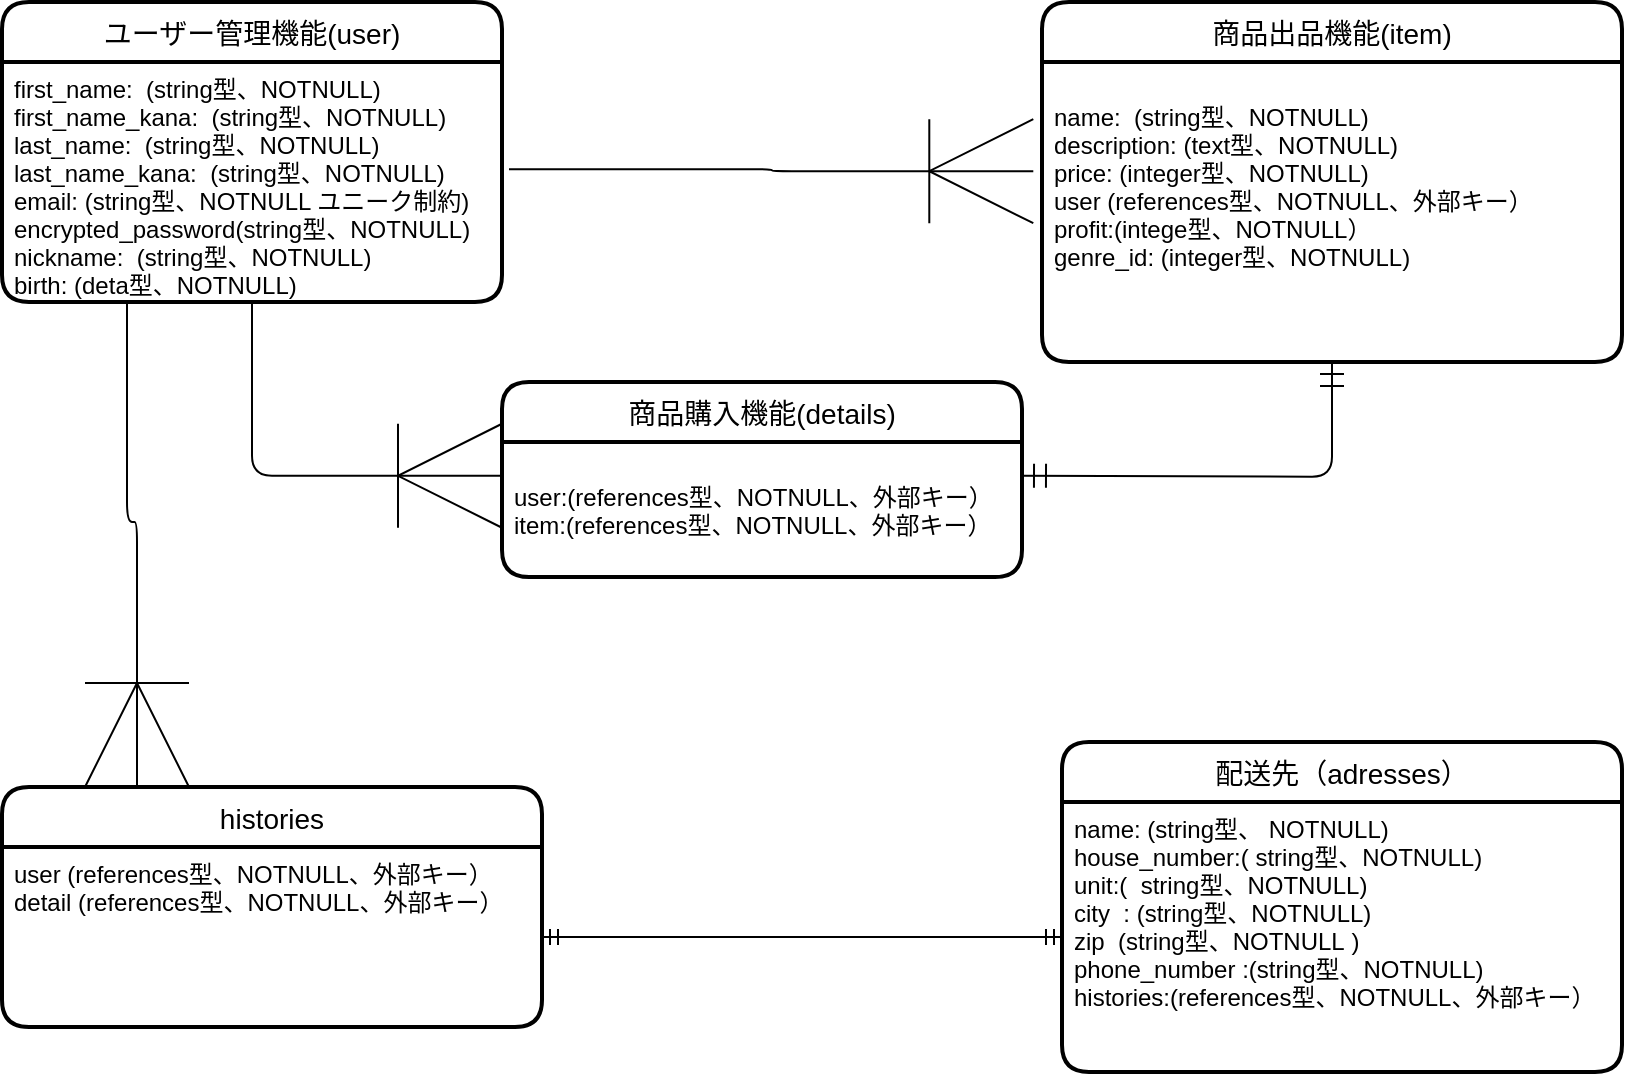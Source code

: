 <mxfile>
    <diagram id="H9YzMOYoDhHfS0lajZFN" name="ページ1">
        <mxGraphModel dx="1915" dy="1738" grid="1" gridSize="10" guides="1" tooltips="1" connect="1" arrows="1" fold="1" page="1" pageScale="1" pageWidth="827" pageHeight="1169" math="0" shadow="0">
            <root>
                <mxCell id="0"/>
                <mxCell id="1" parent="0"/>
                <mxCell id="2" value="ユーザー管理機能(user)" style="swimlane;childLayout=stackLayout;horizontal=1;startSize=30;horizontalStack=0;rounded=1;fontSize=14;fontStyle=0;strokeWidth=2;resizeParent=0;resizeLast=1;shadow=0;dashed=0;align=center;" parent="1" vertex="1">
                    <mxGeometry width="250" height="150" as="geometry"/>
                </mxCell>
                <mxCell id="3" value="first_name:  (string型、NOTNULL)&#10;first_name_kana:  (string型、NOTNULL)&#10;last_name:  (string型、NOTNULL)&#10;last_name_kana:  (string型、NOTNULL)&#10;email: (string型、NOTNULL ユニーク制約)&#10;encrypted_password(string型、NOTNULL)&#10;nickname:  (string型、NOTNULL)&#10;birth: (deta型、NOTNULL)&#10;" style="align=left;strokeColor=none;fillColor=none;spacingLeft=4;fontSize=12;verticalAlign=top;resizable=0;rotatable=0;part=1;" parent="2" vertex="1">
                    <mxGeometry y="30" width="250" height="120" as="geometry"/>
                </mxCell>
                <mxCell id="4" value="商品購入機能(details)" style="swimlane;childLayout=stackLayout;horizontal=1;startSize=30;horizontalStack=0;rounded=1;fontSize=14;fontStyle=0;strokeWidth=2;resizeParent=0;resizeLast=1;shadow=0;dashed=0;align=center;" parent="1" vertex="1">
                    <mxGeometry x="250" y="190" width="260" height="97.5" as="geometry"/>
                </mxCell>
                <mxCell id="18" value="&#10;user:(references型、NOTNULL、外部キー）&#10;item:(references型、NOTNULL、外部キー）&#10;" style="align=left;strokeColor=none;fillColor=none;spacingLeft=4;fontSize=12;verticalAlign=top;resizable=0;rotatable=0;part=1;" vertex="1" parent="4">
                    <mxGeometry y="30" width="260" height="67.5" as="geometry"/>
                </mxCell>
                <mxCell id="6" value="商品出品機能(item)" style="swimlane;childLayout=stackLayout;horizontal=1;startSize=30;horizontalStack=0;rounded=1;fontSize=14;fontStyle=0;strokeWidth=2;resizeParent=0;resizeLast=1;shadow=0;dashed=0;align=center;" parent="1" vertex="1">
                    <mxGeometry x="520" width="290" height="180" as="geometry"/>
                </mxCell>
                <mxCell id="7" value="&#10;name:  (string型、NOTNULL)&#10;description: (text型、NOTNULL)&#10;price: (integer型、NOTNULL)&#10;user (references型、NOTNULL、外部キー）&#10;profit:(intege型、NOTNULL）&#10;genre_id: (integer型、NOTNULL)" style="align=left;strokeColor=none;fillColor=none;spacingLeft=4;fontSize=12;verticalAlign=top;resizable=0;rotatable=0;part=1;" parent="6" vertex="1">
                    <mxGeometry y="30" width="290" height="150" as="geometry"/>
                </mxCell>
                <mxCell id="10" value="" style="edgeStyle=orthogonalEdgeStyle;fontSize=12;html=1;endArrow=ERoneToMany;exitX=1.014;exitY=0.447;exitDx=0;exitDy=0;exitPerimeter=0;endSize=50;startSize=10;targetPerimeterSpacing=0;sourcePerimeterSpacing=0;jumpSize=5;jumpStyle=none;entryX=-0.015;entryY=0.364;entryDx=0;entryDy=0;entryPerimeter=0;" parent="1" source="3" edge="1" target="7">
                    <mxGeometry width="100" height="100" relative="1" as="geometry">
                        <mxPoint x="370" y="270" as="sourcePoint"/>
                        <mxPoint x="520" y="138" as="targetPoint"/>
                    </mxGeometry>
                </mxCell>
                <mxCell id="11" value="" style="edgeStyle=orthogonalEdgeStyle;fontSize=12;html=1;endArrow=ERoneToMany;startSize=10;endSize=50;sourcePerimeterSpacing=0;targetPerimeterSpacing=0;jumpStyle=none;jumpSize=5;exitX=0.5;exitY=1;exitDx=0;exitDy=0;entryX=0;entryY=0.25;entryDx=0;entryDy=0;" parent="1" source="3" edge="1">
                    <mxGeometry width="100" height="100" relative="1" as="geometry">
                        <mxPoint x="250" y="270" as="sourcePoint"/>
                        <mxPoint x="250" y="236.875" as="targetPoint"/>
                        <Array as="points">
                            <mxPoint x="125" y="237"/>
                        </Array>
                    </mxGeometry>
                </mxCell>
                <mxCell id="12" value="" style="fontSize=12;html=1;endArrow=ERmandOne;startArrow=ERmandOne;startSize=10;endSize=10;sourcePerimeterSpacing=0;targetPerimeterSpacing=0;jumpStyle=none;jumpSize=5;entryX=0.5;entryY=1;entryDx=0;entryDy=0;exitX=1;exitY=0.25;exitDx=0;exitDy=0;edgeStyle=orthogonalEdgeStyle;" parent="1" target="7" edge="1">
                    <mxGeometry width="100" height="100" relative="1" as="geometry">
                        <mxPoint x="510" y="236.875" as="sourcePoint"/>
                        <mxPoint x="350" y="270" as="targetPoint"/>
                    </mxGeometry>
                </mxCell>
                <mxCell id="13" value="配送先（adresses）" style="swimlane;childLayout=stackLayout;horizontal=1;startSize=30;horizontalStack=0;rounded=1;fontSize=14;fontStyle=0;strokeWidth=2;resizeParent=0;resizeLast=1;shadow=0;dashed=0;align=center;" vertex="1" parent="1">
                    <mxGeometry x="530" y="370" width="280" height="165" as="geometry"/>
                </mxCell>
                <mxCell id="15" value="name: (string型、 NOTNULL)&#10;house_number:( string型、NOTNULL)&#10;unit:(  string型、NOTNULL)        &#10;city  : (string型、NOTNULL)            &#10;zip  (string型、NOTNULL )       &#10;phone_number :(string型、NOTNULL)&#10;histories:(references型、NOTNULL、外部キー）&#10;" style="align=left;strokeColor=none;fillColor=none;spacingLeft=4;fontSize=12;verticalAlign=top;resizable=0;rotatable=0;part=1;" vertex="1" parent="13">
                    <mxGeometry y="30" width="280" height="135" as="geometry"/>
                </mxCell>
                <mxCell id="16" value="" style="edgeStyle=entityRelationEdgeStyle;fontSize=12;html=1;endArrow=ERmandOne;startArrow=ERmandOne;entryX=0;entryY=0.5;entryDx=0;entryDy=0;exitX=1;exitY=0.5;exitDx=0;exitDy=0;" edge="1" parent="1" source="22" target="15">
                    <mxGeometry width="100" height="100" relative="1" as="geometry">
                        <mxPoint x="270" y="468" as="sourcePoint"/>
                        <mxPoint x="900" y="340" as="targetPoint"/>
                    </mxGeometry>
                </mxCell>
                <mxCell id="21" value="histories" style="swimlane;childLayout=stackLayout;horizontal=1;startSize=30;horizontalStack=0;rounded=1;fontSize=14;fontStyle=0;strokeWidth=2;resizeParent=0;resizeLast=1;shadow=0;dashed=0;align=center;" vertex="1" parent="1">
                    <mxGeometry y="392.5" width="270" height="120" as="geometry"/>
                </mxCell>
                <mxCell id="23" style="edgeStyle=none;html=1;" edge="1" parent="21" source="22" target="21">
                    <mxGeometry relative="1" as="geometry"/>
                </mxCell>
                <mxCell id="22" value="user (references型、NOTNULL、外部キー）&#10;detail (references型、NOTNULL、外部キー）" style="align=left;strokeColor=none;fillColor=none;spacingLeft=4;fontSize=12;verticalAlign=top;resizable=0;rotatable=0;part=1;" vertex="1" parent="21">
                    <mxGeometry y="30" width="270" height="90" as="geometry"/>
                </mxCell>
                <mxCell id="26" value="" style="edgeStyle=orthogonalEdgeStyle;fontSize=12;html=1;endArrow=ERoneToMany;startSize=10;endSize=50;sourcePerimeterSpacing=0;targetPerimeterSpacing=0;jumpStyle=none;jumpSize=5;exitX=0.25;exitY=1;exitDx=0;exitDy=0;entryX=0.25;entryY=0;entryDx=0;entryDy=0;" edge="1" parent="1" source="3" target="21">
                    <mxGeometry width="100" height="100" relative="1" as="geometry">
                        <mxPoint x="70" y="170" as="sourcePoint"/>
                        <mxPoint x="62" y="280" as="targetPoint"/>
                        <Array as="points">
                            <mxPoint x="62" y="260"/>
                            <mxPoint x="68" y="260"/>
                        </Array>
                    </mxGeometry>
                </mxCell>
            </root>
        </mxGraphModel>
    </diagram>
</mxfile>